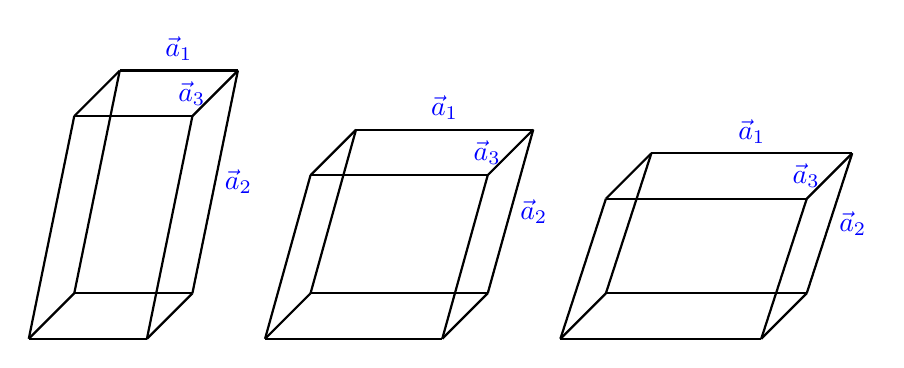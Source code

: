 \begin{tikzpicture}[scale=1.5]
    % Define the primary edges of the parallelepiped
    \foreach \x/\l in {0/1,2/1.5,4.5/1.7}{
    \coordinate (O) at (\x,0,0);
    \coordinate (a) at (\l,0,0);
    \coordinate (b) at (0,2.5-\l,-1);
    \coordinate (c) at (0,0,1);
    
    % Define the remaining vertices of the parallelepiped
    \coordinate (n-0-0-0) at ($(O)$);
    \coordinate (n-0-0-1) at ($(O)+(a)$);
    \coordinate (n-0-1-0) at ($(O)+(b)$);
    \coordinate (n-0-1-1) at ($(O)+(a)+(b)$);
    \coordinate (n-1-0-0) at ($(O)+(c)$);
    \coordinate (n-1-0-1) at ($(O)+(a)+(c)$);
    \coordinate (n-1-1-0) at ($(O)+(b)+(c)$);
    \coordinate (n-1-1-1) at ($(O)+(a)+(b)+(c)$);

    \foreach \i in {0,1} {
        \foreach \j in {0,1} {
            \draw[black, thick] (n-\i-\j-0) -- (n-\i-\j-1);
            \draw[black, thick] (n-\i-0-\j) -- (n-\i-1-\j);
            \draw[black, thick] (n-0-\i-\j) -- (n-1-\i-\j);
        }
    }
    \draw (n-0-1-0) -- (n-0-1-1)node[midway,above,color=blue]{$\vec{a}_1$};
    \draw (n-0-0-1) -- (n-0-1-1)node[midway,right,color=blue]{$\vec{a}_2$};
    \draw (n-0-1-1) -- (n-1-1-1)node[midway,left,color=blue]{$\vec{a}_3$};
    
    % % Draw the edges of the parallelepiped
    % \draw[black, thick] (A) -- (B)node[midway,above,color=red]{$l_1$} -- (F) -- (H);
    % \draw[black, thick] (A) -- (C)node[midway,right,color=red]{$l_2$} -- (G) -- (D) -- (A)node[midway,above,color=red]{$l_3$};
    % \draw[black, thick] (A) -- (B) -- (E) -- (C);
    % \draw[black, thick] (B) -- (E) -- (H) -- (G);
    % \draw[black, thick] (C) -- (G) -- (H) -- (E);
    % \draw[black, thick] (D) -- (F);
    }
\end{tikzpicture}
